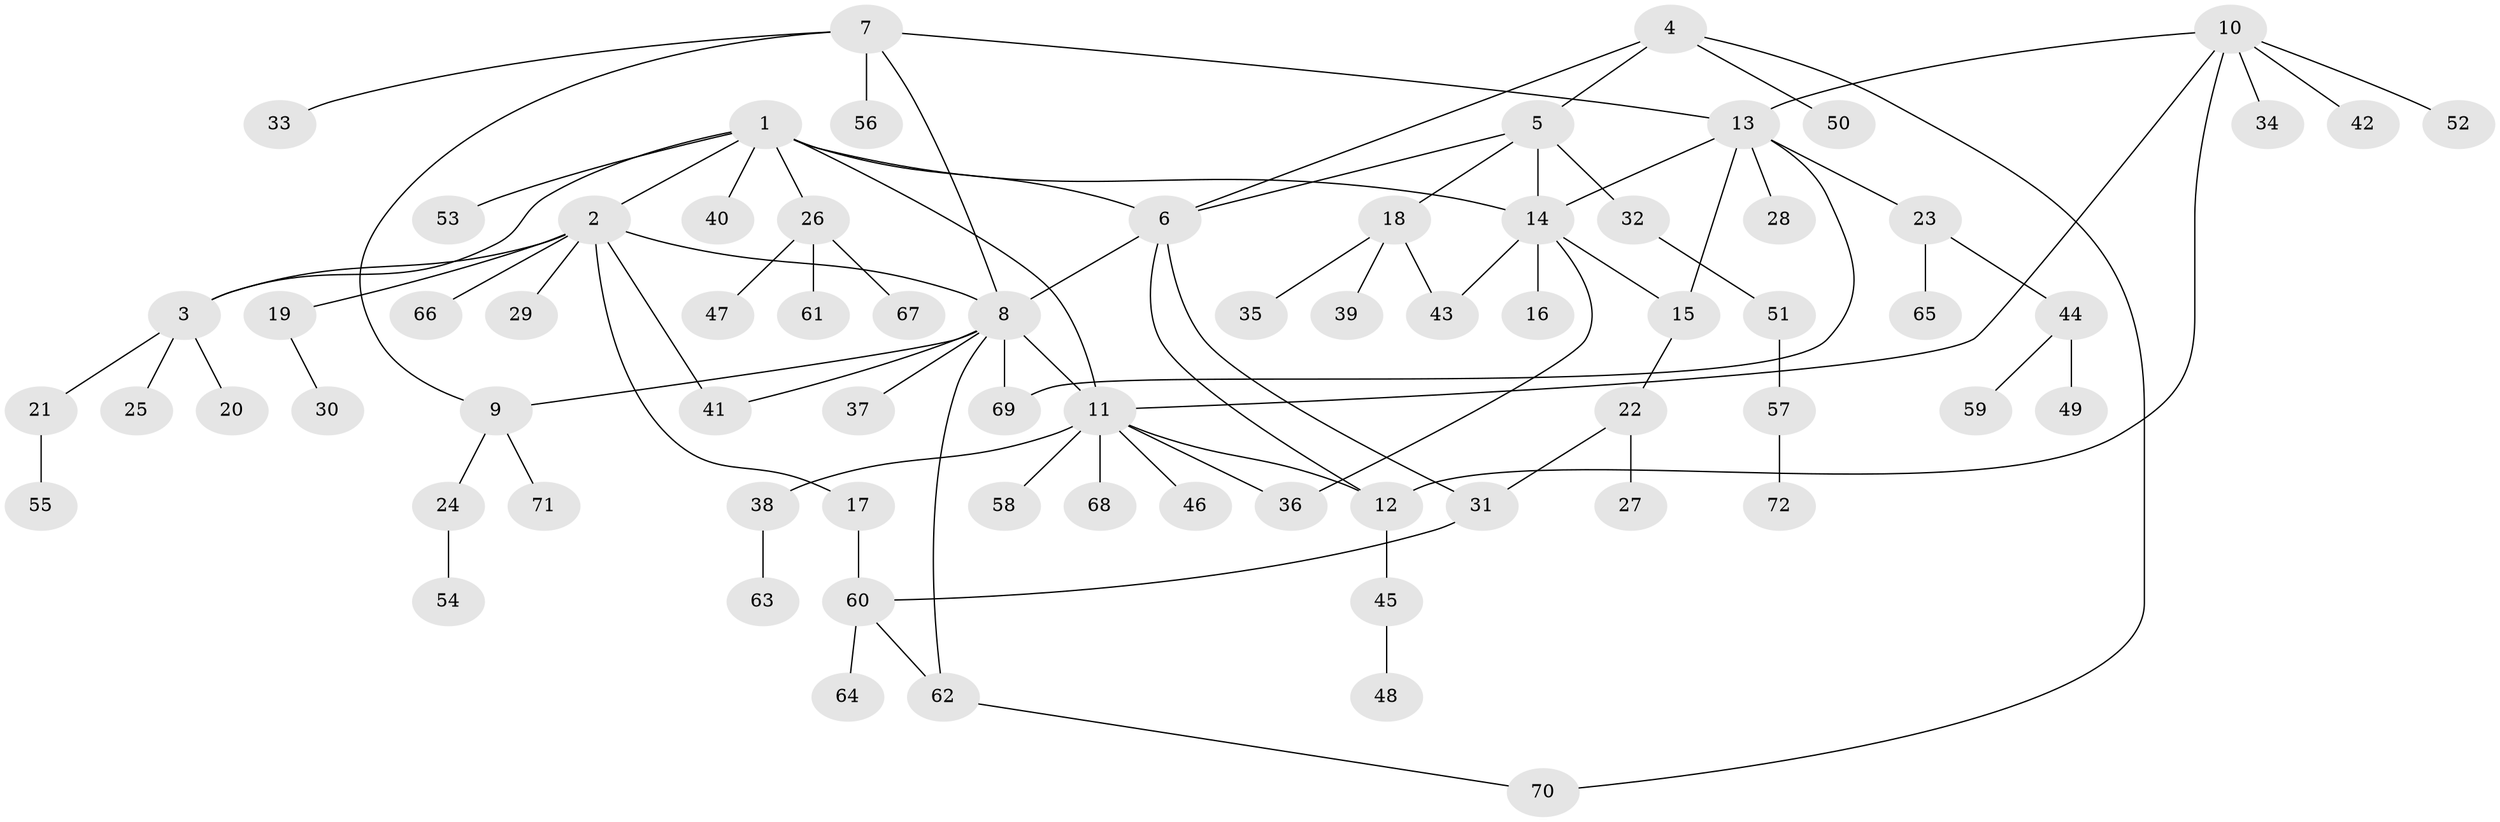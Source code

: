 // Generated by graph-tools (version 1.1) at 2025/50/03/09/25 03:50:29]
// undirected, 72 vertices, 90 edges
graph export_dot {
graph [start="1"]
  node [color=gray90,style=filled];
  1;
  2;
  3;
  4;
  5;
  6;
  7;
  8;
  9;
  10;
  11;
  12;
  13;
  14;
  15;
  16;
  17;
  18;
  19;
  20;
  21;
  22;
  23;
  24;
  25;
  26;
  27;
  28;
  29;
  30;
  31;
  32;
  33;
  34;
  35;
  36;
  37;
  38;
  39;
  40;
  41;
  42;
  43;
  44;
  45;
  46;
  47;
  48;
  49;
  50;
  51;
  52;
  53;
  54;
  55;
  56;
  57;
  58;
  59;
  60;
  61;
  62;
  63;
  64;
  65;
  66;
  67;
  68;
  69;
  70;
  71;
  72;
  1 -- 2;
  1 -- 3;
  1 -- 6;
  1 -- 11;
  1 -- 14;
  1 -- 26;
  1 -- 40;
  1 -- 53;
  2 -- 3;
  2 -- 8;
  2 -- 17;
  2 -- 19;
  2 -- 29;
  2 -- 41;
  2 -- 66;
  3 -- 20;
  3 -- 21;
  3 -- 25;
  4 -- 5;
  4 -- 6;
  4 -- 50;
  4 -- 70;
  5 -- 6;
  5 -- 14;
  5 -- 18;
  5 -- 32;
  6 -- 8;
  6 -- 12;
  6 -- 31;
  7 -- 8;
  7 -- 9;
  7 -- 13;
  7 -- 33;
  7 -- 56;
  8 -- 9;
  8 -- 11;
  8 -- 37;
  8 -- 41;
  8 -- 62;
  8 -- 69;
  9 -- 24;
  9 -- 71;
  10 -- 11;
  10 -- 12;
  10 -- 13;
  10 -- 34;
  10 -- 42;
  10 -- 52;
  11 -- 12;
  11 -- 36;
  11 -- 38;
  11 -- 46;
  11 -- 58;
  11 -- 68;
  12 -- 45;
  13 -- 14;
  13 -- 15;
  13 -- 23;
  13 -- 28;
  13 -- 69;
  14 -- 15;
  14 -- 16;
  14 -- 36;
  14 -- 43;
  15 -- 22;
  17 -- 60;
  18 -- 35;
  18 -- 39;
  18 -- 43;
  19 -- 30;
  21 -- 55;
  22 -- 27;
  22 -- 31;
  23 -- 44;
  23 -- 65;
  24 -- 54;
  26 -- 47;
  26 -- 61;
  26 -- 67;
  31 -- 60;
  32 -- 51;
  38 -- 63;
  44 -- 49;
  44 -- 59;
  45 -- 48;
  51 -- 57;
  57 -- 72;
  60 -- 62;
  60 -- 64;
  62 -- 70;
}
